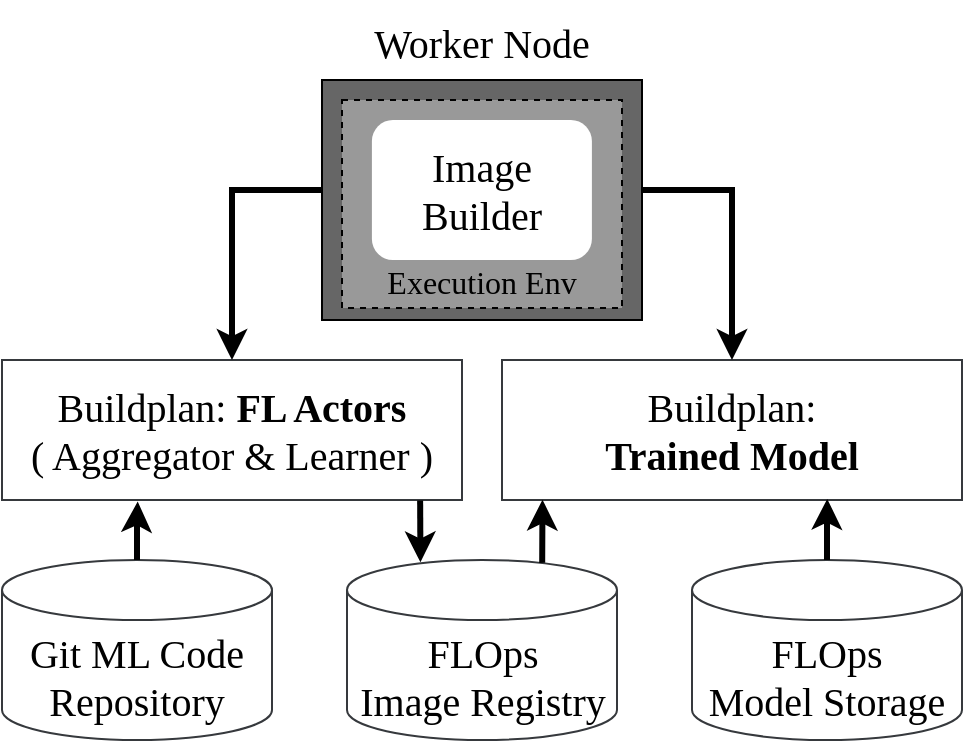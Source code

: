 <mxfile version="25.0.2">
  <diagram name="Page-1" id="QbVM-qhq_BF2LXNoguQ5">
    <mxGraphModel dx="755" dy="440" grid="1" gridSize="10" guides="1" tooltips="1" connect="1" arrows="1" fold="1" page="1" pageScale="1" pageWidth="850" pageHeight="1100" math="0" shadow="0">
      <root>
        <mxCell id="0" />
        <mxCell id="1" parent="0" />
        <mxCell id="mEob46jThGOG9od_VYb--475" value="&lt;font color=&quot;#000000&quot; style=&quot;font-size: 20px;&quot;&gt;Buildplan: &lt;b style=&quot;&quot;&gt;FL Actors&lt;/b&gt;&lt;/font&gt;&lt;div&gt;&lt;font color=&quot;#000000&quot; style=&quot;font-size: 20px;&quot;&gt;( Aggregator &amp;amp; Learner )&lt;/font&gt;&lt;/div&gt;" style="rounded=0;whiteSpace=wrap;html=1;fillColor=#FFFFFF;strokeColor=#36393d;fontStyle=0;fontFamily=CMU Sans Serif;" vertex="1" parent="1">
          <mxGeometry x="200" y="260" width="230" height="70" as="geometry" />
        </mxCell>
        <mxCell id="mEob46jThGOG9od_VYb--477" value="&lt;font color=&quot;#000000&quot; style=&quot;font-size: 20px;&quot;&gt;Buildplan:&lt;/font&gt;&lt;div&gt;&lt;font color=&quot;#000000&quot; style=&quot;font-size: 20px;&quot;&gt;&lt;b style=&quot;&quot;&gt;Trained Model&lt;/b&gt;&lt;/font&gt;&lt;/div&gt;" style="rounded=0;whiteSpace=wrap;html=1;fillColor=#FFFFFF;strokeColor=#36393d;fontStyle=0;fontFamily=CMU Sans Serif;" vertex="1" parent="1">
          <mxGeometry x="450" y="260" width="230" height="70" as="geometry" />
        </mxCell>
        <mxCell id="mEob46jThGOG9od_VYb--478" style="edgeStyle=orthogonalEdgeStyle;rounded=0;orthogonalLoop=1;jettySize=auto;html=1;entryX=0.5;entryY=0;entryDx=0;entryDy=0;exitX=0;exitY=0.5;exitDx=0;exitDy=0;strokeWidth=3;fontFamily=CMU Sans Serif;" edge="1" parent="1" source="mEob46jThGOG9od_VYb--467" target="mEob46jThGOG9od_VYb--475">
          <mxGeometry relative="1" as="geometry" />
        </mxCell>
        <mxCell id="mEob46jThGOG9od_VYb--479" style="edgeStyle=orthogonalEdgeStyle;rounded=0;orthogonalLoop=1;jettySize=auto;html=1;exitX=1;exitY=0.5;exitDx=0;exitDy=0;strokeWidth=3;fontFamily=CMU Sans Serif;" edge="1" parent="1" source="mEob46jThGOG9od_VYb--467" target="mEob46jThGOG9od_VYb--477">
          <mxGeometry relative="1" as="geometry" />
        </mxCell>
        <mxCell id="mEob46jThGOG9od_VYb--480" value="&lt;font color=&quot;#000000&quot;&gt;&lt;span style=&quot;font-size: 20px;&quot;&gt;Git ML Code&lt;br&gt;Repository&lt;/span&gt;&lt;/font&gt;" style="rounded=0;whiteSpace=wrap;html=1;fillColor=#FFFFFF;strokeColor=#36393d;fontStyle=0;fontFamily=CMU Sans Serif;shape=cylinder3;boundedLbl=1;backgroundOutline=1;size=15;" vertex="1" parent="1">
          <mxGeometry x="200" y="360" width="135" height="90" as="geometry" />
        </mxCell>
        <mxCell id="mEob46jThGOG9od_VYb--484" style="edgeStyle=orthogonalEdgeStyle;rounded=0;orthogonalLoop=1;jettySize=auto;html=1;entryX=0.295;entryY=1.011;entryDx=0;entryDy=0;entryPerimeter=0;strokeWidth=3;fontFamily=CMU Sans Serif;" edge="1" parent="1" source="mEob46jThGOG9od_VYb--480" target="mEob46jThGOG9od_VYb--475">
          <mxGeometry relative="1" as="geometry" />
        </mxCell>
        <mxCell id="mEob46jThGOG9od_VYb--485" value="&lt;font color=&quot;#000000&quot;&gt;&lt;span style=&quot;font-size: 20px;&quot;&gt;FLOps&lt;/span&gt;&lt;/font&gt;&lt;div&gt;&lt;font color=&quot;#000000&quot;&gt;&lt;span style=&quot;font-size: 20px;&quot;&gt;Image Registry&lt;/span&gt;&lt;/font&gt;&lt;/div&gt;" style="rounded=0;whiteSpace=wrap;html=1;fillColor=#FFFFFF;strokeColor=#36393d;fontStyle=0;fontFamily=CMU Sans Serif;shape=cylinder3;boundedLbl=1;backgroundOutline=1;size=15;" vertex="1" parent="1">
          <mxGeometry x="372.5" y="360" width="135" height="90" as="geometry" />
        </mxCell>
        <mxCell id="mEob46jThGOG9od_VYb--486" value="&lt;font color=&quot;#000000&quot;&gt;&lt;span style=&quot;font-size: 20px;&quot;&gt;FLOps&lt;br&gt;Model Storage&lt;/span&gt;&lt;/font&gt;" style="rounded=0;whiteSpace=wrap;html=1;fillColor=#FFFFFF;strokeColor=#36393d;fontStyle=0;fontFamily=CMU Sans Serif;shape=cylinder3;boundedLbl=1;backgroundOutline=1;size=15;" vertex="1" parent="1">
          <mxGeometry x="545" y="360" width="135" height="90" as="geometry" />
        </mxCell>
        <mxCell id="mEob46jThGOG9od_VYb--487" style="edgeStyle=orthogonalEdgeStyle;rounded=0;orthogonalLoop=1;jettySize=auto;html=1;exitX=0.909;exitY=1.004;exitDx=0;exitDy=0;exitPerimeter=0;strokeWidth=3;entryX=0.272;entryY=0.013;entryDx=0;entryDy=0;entryPerimeter=0;fontFamily=CMU Sans Serif;" edge="1" parent="1" source="mEob46jThGOG9od_VYb--475" target="mEob46jThGOG9od_VYb--485">
          <mxGeometry relative="1" as="geometry">
            <mxPoint x="409" y="360" as="targetPoint" />
          </mxGeometry>
        </mxCell>
        <mxCell id="mEob46jThGOG9od_VYb--488" style="edgeStyle=orthogonalEdgeStyle;rounded=0;orthogonalLoop=1;jettySize=auto;html=1;entryX=0.088;entryY=0.998;entryDx=0;entryDy=0;entryPerimeter=0;strokeWidth=3;exitX=0.723;exitY=0.016;exitDx=0;exitDy=0;exitPerimeter=0;fontFamily=CMU Sans Serif;" edge="1" parent="1" source="mEob46jThGOG9od_VYb--485" target="mEob46jThGOG9od_VYb--477">
          <mxGeometry relative="1" as="geometry">
            <mxPoint x="470" y="360" as="sourcePoint" />
            <Array as="points">
              <mxPoint x="470" y="360" />
              <mxPoint x="470" y="360" />
            </Array>
          </mxGeometry>
        </mxCell>
        <mxCell id="mEob46jThGOG9od_VYb--489" style="edgeStyle=orthogonalEdgeStyle;rounded=0;orthogonalLoop=1;jettySize=auto;html=1;entryX=0.707;entryY=0.992;entryDx=0;entryDy=0;entryPerimeter=0;strokeWidth=3;fontFamily=CMU Sans Serif;" edge="1" parent="1" source="mEob46jThGOG9od_VYb--486" target="mEob46jThGOG9od_VYb--477">
          <mxGeometry relative="1" as="geometry" />
        </mxCell>
        <mxCell id="mEob46jThGOG9od_VYb--470" value="Worker Node" style="text;align=center;verticalAlign=middle;resizable=0;points=[];autosize=1;strokeColor=none;fillColor=none;fontStyle=0;fontSize=20;fontFamily=CMU Sans Serif;" vertex="1" parent="1">
          <mxGeometry x="375.0" y="80" width="130" height="40" as="geometry" />
        </mxCell>
        <mxCell id="mEob46jThGOG9od_VYb--464" value="" style="rounded=0;whiteSpace=wrap;html=1;fontStyle=0;fontFamily=CMU Sans Serif;fillColor=#666666;" vertex="1" parent="1">
          <mxGeometry x="360" y="120" width="160" height="120" as="geometry" />
        </mxCell>
        <mxCell id="mEob46jThGOG9od_VYb--473" value="&lt;font style=&quot;font-size: 16px;&quot;&gt;Execution Env&lt;/font&gt;" style="rounded=0;whiteSpace=wrap;html=1;verticalAlign=bottom;fillColor=#999999;strokeColor=#000000;dashed=1;fontColor=#000000;fontSize=14;fontFamily=CMU Sans Serif;" vertex="1" parent="1">
          <mxGeometry x="370" y="130" width="140" height="104" as="geometry" />
        </mxCell>
        <mxCell id="mEob46jThGOG9od_VYb--467" value="&lt;font color=&quot;#000000&quot; size=&quot;1&quot;&gt;&lt;span style=&quot;font-size: 20px;&quot;&gt;&lt;span&gt;Image&lt;br&gt;Builder&lt;/span&gt;&lt;/span&gt;&lt;/font&gt;" style="rounded=1;whiteSpace=wrap;html=1;fillColor=#FFFFFF;strokeColor=none;fontStyle=0;fontFamily=CMU Sans Serif;" vertex="1" parent="1">
          <mxGeometry x="384.95" y="140" width="110" height="70" as="geometry" />
        </mxCell>
      </root>
    </mxGraphModel>
  </diagram>
</mxfile>
